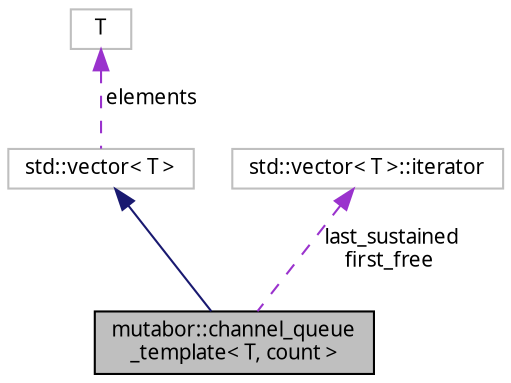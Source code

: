 digraph "mutabor::channel_queue_template&lt; T, count &gt;"
{
  edge [fontname="Sans",fontsize="10",labelfontname="Sans",labelfontsize="10"];
  node [fontname="Sans",fontsize="10",shape=record];
  Node2 [label="mutabor::channel_queue\l_template\< T, count \>",height=0.2,width=0.4,color="black", fillcolor="grey75", style="filled", fontcolor="black"];
  Node3 -> Node2 [dir="back",color="midnightblue",fontsize="10",style="solid",fontname="Sans"];
  Node3 [label="std::vector\< T \>",height=0.2,width=0.4,color="grey75", fillcolor="white", style="filled",tooltip="STL class. "];
  Node4 -> Node3 [dir="back",color="darkorchid3",fontsize="10",style="dashed",label=" elements" ,fontname="Sans"];
  Node4 [label="T",height=0.2,width=0.4,color="grey75", fillcolor="white", style="filled"];
  Node5 -> Node2 [dir="back",color="darkorchid3",fontsize="10",style="dashed",label=" last_sustained\nfirst_free" ,fontname="Sans"];
  Node5 [label="std::vector\< T \>::iterator",height=0.2,width=0.4,color="grey75", fillcolor="white", style="filled",tooltip="STL iterator class. "];
}
